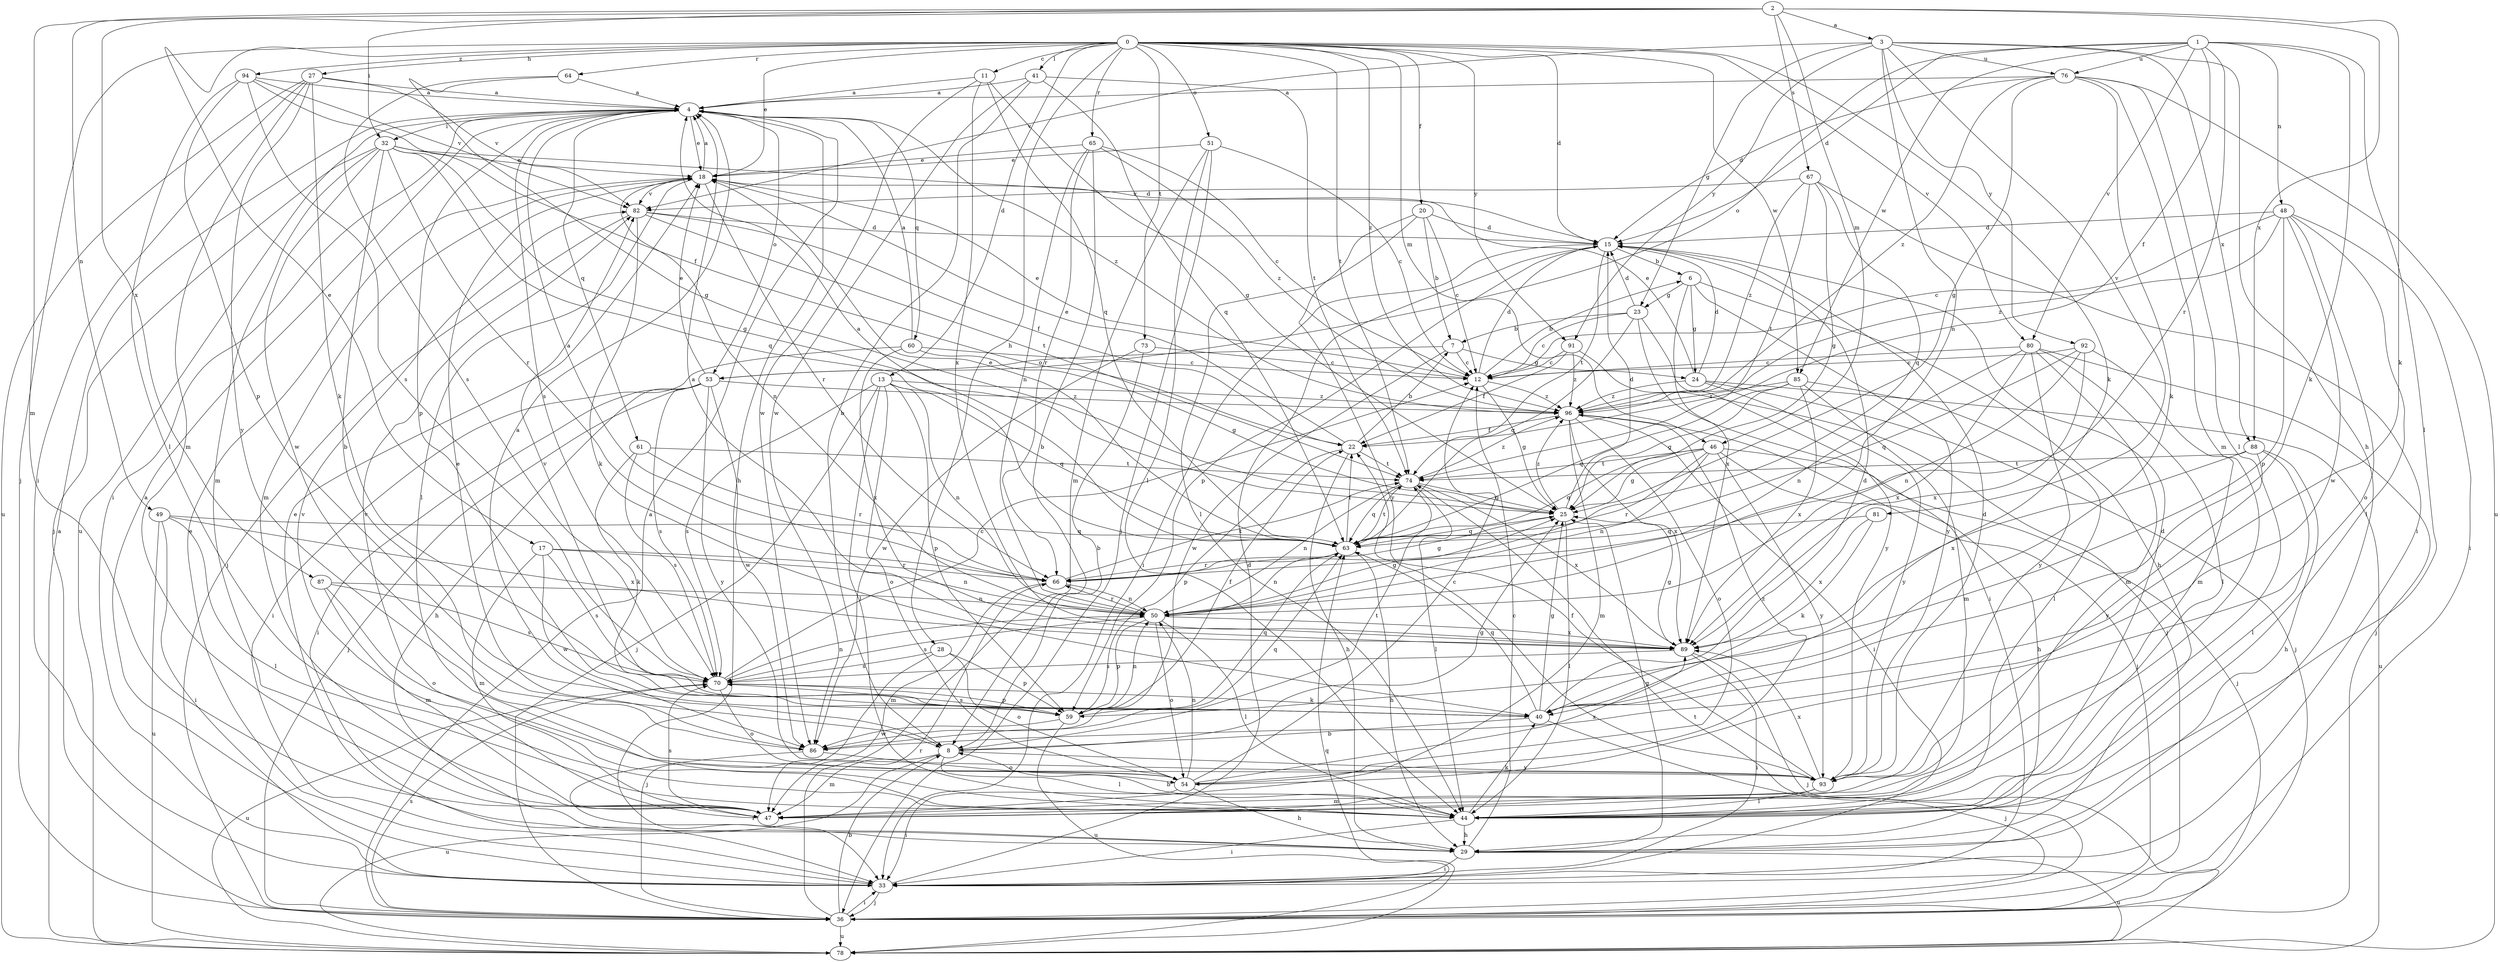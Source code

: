 strict digraph  {
0;
1;
2;
3;
4;
6;
7;
8;
11;
12;
13;
15;
17;
18;
20;
22;
23;
24;
25;
27;
28;
29;
32;
33;
36;
40;
41;
44;
46;
47;
48;
49;
50;
51;
53;
54;
59;
60;
61;
63;
64;
65;
66;
67;
70;
73;
74;
76;
78;
80;
81;
82;
85;
86;
87;
88;
89;
91;
92;
93;
94;
96;
0 -> 11  [label=c];
0 -> 13  [label=d];
0 -> 15  [label=d];
0 -> 17  [label=e];
0 -> 18  [label=e];
0 -> 20  [label=f];
0 -> 27  [label=h];
0 -> 28  [label=h];
0 -> 36  [label=j];
0 -> 40  [label=k];
0 -> 41  [label=l];
0 -> 46  [label=m];
0 -> 51  [label=o];
0 -> 64  [label=r];
0 -> 65  [label=r];
0 -> 73  [label=t];
0 -> 74  [label=t];
0 -> 80  [label=v];
0 -> 85  [label=w];
0 -> 91  [label=y];
0 -> 94  [label=z];
0 -> 96  [label=z];
1 -> 15  [label=d];
1 -> 22  [label=f];
1 -> 40  [label=k];
1 -> 44  [label=l];
1 -> 48  [label=n];
1 -> 53  [label=o];
1 -> 66  [label=r];
1 -> 76  [label=u];
1 -> 80  [label=v];
1 -> 85  [label=w];
2 -> 3  [label=a];
2 -> 32  [label=i];
2 -> 40  [label=k];
2 -> 46  [label=m];
2 -> 47  [label=m];
2 -> 49  [label=n];
2 -> 67  [label=s];
2 -> 87  [label=x];
2 -> 88  [label=x];
3 -> 23  [label=g];
3 -> 29  [label=h];
3 -> 50  [label=n];
3 -> 76  [label=u];
3 -> 81  [label=v];
3 -> 82  [label=v];
3 -> 88  [label=x];
3 -> 91  [label=y];
3 -> 92  [label=y];
4 -> 18  [label=e];
4 -> 29  [label=h];
4 -> 32  [label=i];
4 -> 33  [label=i];
4 -> 53  [label=o];
4 -> 59  [label=p];
4 -> 60  [label=q];
4 -> 61  [label=q];
4 -> 70  [label=s];
4 -> 78  [label=u];
4 -> 96  [label=z];
6 -> 23  [label=g];
6 -> 24  [label=g];
6 -> 29  [label=h];
6 -> 89  [label=x];
6 -> 93  [label=y];
7 -> 12  [label=c];
7 -> 24  [label=g];
7 -> 53  [label=o];
7 -> 86  [label=w];
8 -> 4  [label=a];
8 -> 25  [label=g];
8 -> 44  [label=l];
8 -> 47  [label=m];
8 -> 74  [label=t];
8 -> 78  [label=u];
8 -> 93  [label=y];
11 -> 4  [label=a];
11 -> 25  [label=g];
11 -> 63  [label=q];
11 -> 86  [label=w];
11 -> 89  [label=x];
12 -> 6  [label=b];
12 -> 15  [label=d];
12 -> 18  [label=e];
12 -> 25  [label=g];
12 -> 96  [label=z];
13 -> 36  [label=j];
13 -> 44  [label=l];
13 -> 50  [label=n];
13 -> 54  [label=o];
13 -> 59  [label=p];
13 -> 63  [label=q];
13 -> 70  [label=s];
13 -> 96  [label=z];
15 -> 6  [label=b];
15 -> 33  [label=i];
15 -> 59  [label=p];
15 -> 74  [label=t];
17 -> 47  [label=m];
17 -> 50  [label=n];
17 -> 66  [label=r];
17 -> 70  [label=s];
17 -> 86  [label=w];
18 -> 4  [label=a];
18 -> 44  [label=l];
18 -> 47  [label=m];
18 -> 50  [label=n];
18 -> 66  [label=r];
18 -> 82  [label=v];
20 -> 7  [label=b];
20 -> 12  [label=c];
20 -> 15  [label=d];
20 -> 44  [label=l];
20 -> 93  [label=y];
22 -> 7  [label=b];
22 -> 18  [label=e];
22 -> 29  [label=h];
22 -> 59  [label=p];
22 -> 74  [label=t];
23 -> 7  [label=b];
23 -> 12  [label=c];
23 -> 15  [label=d];
23 -> 33  [label=i];
23 -> 63  [label=q];
23 -> 93  [label=y];
24 -> 15  [label=d];
24 -> 18  [label=e];
24 -> 36  [label=j];
24 -> 78  [label=u];
24 -> 93  [label=y];
24 -> 96  [label=z];
25 -> 15  [label=d];
25 -> 44  [label=l];
25 -> 63  [label=q];
25 -> 96  [label=z];
27 -> 4  [label=a];
27 -> 33  [label=i];
27 -> 40  [label=k];
27 -> 47  [label=m];
27 -> 78  [label=u];
27 -> 82  [label=v];
27 -> 93  [label=y];
28 -> 36  [label=j];
28 -> 54  [label=o];
28 -> 59  [label=p];
28 -> 70  [label=s];
29 -> 12  [label=c];
29 -> 18  [label=e];
29 -> 25  [label=g];
29 -> 33  [label=i];
29 -> 78  [label=u];
32 -> 8  [label=b];
32 -> 15  [label=d];
32 -> 18  [label=e];
32 -> 25  [label=g];
32 -> 36  [label=j];
32 -> 47  [label=m];
32 -> 63  [label=q];
32 -> 66  [label=r];
32 -> 86  [label=w];
33 -> 4  [label=a];
33 -> 15  [label=d];
33 -> 18  [label=e];
33 -> 36  [label=j];
36 -> 4  [label=a];
36 -> 8  [label=b];
36 -> 33  [label=i];
36 -> 66  [label=r];
36 -> 70  [label=s];
36 -> 78  [label=u];
40 -> 8  [label=b];
40 -> 15  [label=d];
40 -> 25  [label=g];
40 -> 36  [label=j];
40 -> 63  [label=q];
40 -> 82  [label=v];
41 -> 4  [label=a];
41 -> 8  [label=b];
41 -> 63  [label=q];
41 -> 74  [label=t];
41 -> 86  [label=w];
44 -> 8  [label=b];
44 -> 15  [label=d];
44 -> 29  [label=h];
44 -> 33  [label=i];
44 -> 40  [label=k];
44 -> 82  [label=v];
46 -> 25  [label=g];
46 -> 29  [label=h];
46 -> 36  [label=j];
46 -> 50  [label=n];
46 -> 63  [label=q];
46 -> 66  [label=r];
46 -> 74  [label=t];
46 -> 93  [label=y];
47 -> 70  [label=s];
47 -> 82  [label=v];
48 -> 12  [label=c];
48 -> 15  [label=d];
48 -> 33  [label=i];
48 -> 44  [label=l];
48 -> 54  [label=o];
48 -> 59  [label=p];
48 -> 86  [label=w];
48 -> 96  [label=z];
49 -> 33  [label=i];
49 -> 44  [label=l];
49 -> 63  [label=q];
49 -> 78  [label=u];
49 -> 89  [label=x];
50 -> 25  [label=g];
50 -> 44  [label=l];
50 -> 54  [label=o];
50 -> 59  [label=p];
50 -> 66  [label=r];
50 -> 70  [label=s];
50 -> 89  [label=x];
51 -> 12  [label=c];
51 -> 18  [label=e];
51 -> 36  [label=j];
51 -> 44  [label=l];
51 -> 47  [label=m];
53 -> 18  [label=e];
53 -> 29  [label=h];
53 -> 33  [label=i];
53 -> 36  [label=j];
53 -> 70  [label=s];
53 -> 86  [label=w];
53 -> 93  [label=y];
53 -> 96  [label=z];
54 -> 12  [label=c];
54 -> 29  [label=h];
54 -> 33  [label=i];
54 -> 50  [label=n];
54 -> 89  [label=x];
54 -> 96  [label=z];
59 -> 22  [label=f];
59 -> 50  [label=n];
59 -> 63  [label=q];
59 -> 70  [label=s];
59 -> 78  [label=u];
59 -> 86  [label=w];
60 -> 4  [label=a];
60 -> 12  [label=c];
60 -> 25  [label=g];
60 -> 33  [label=i];
60 -> 89  [label=x];
61 -> 40  [label=k];
61 -> 66  [label=r];
61 -> 70  [label=s];
61 -> 74  [label=t];
63 -> 4  [label=a];
63 -> 18  [label=e];
63 -> 22  [label=f];
63 -> 29  [label=h];
63 -> 50  [label=n];
63 -> 66  [label=r];
63 -> 74  [label=t];
64 -> 4  [label=a];
64 -> 25  [label=g];
64 -> 70  [label=s];
65 -> 8  [label=b];
65 -> 12  [label=c];
65 -> 18  [label=e];
65 -> 50  [label=n];
65 -> 66  [label=r];
65 -> 96  [label=z];
66 -> 4  [label=a];
66 -> 25  [label=g];
66 -> 47  [label=m];
66 -> 50  [label=n];
66 -> 74  [label=t];
67 -> 25  [label=g];
67 -> 33  [label=i];
67 -> 63  [label=q];
67 -> 74  [label=t];
67 -> 82  [label=v];
67 -> 96  [label=z];
70 -> 12  [label=c];
70 -> 40  [label=k];
70 -> 50  [label=n];
70 -> 54  [label=o];
70 -> 59  [label=p];
70 -> 78  [label=u];
73 -> 8  [label=b];
73 -> 12  [label=c];
73 -> 86  [label=w];
74 -> 25  [label=g];
74 -> 44  [label=l];
74 -> 50  [label=n];
74 -> 63  [label=q];
74 -> 89  [label=x];
74 -> 96  [label=z];
76 -> 4  [label=a];
76 -> 15  [label=d];
76 -> 25  [label=g];
76 -> 40  [label=k];
76 -> 44  [label=l];
76 -> 47  [label=m];
76 -> 78  [label=u];
76 -> 96  [label=z];
78 -> 4  [label=a];
78 -> 63  [label=q];
78 -> 74  [label=t];
80 -> 12  [label=c];
80 -> 36  [label=j];
80 -> 44  [label=l];
80 -> 47  [label=m];
80 -> 50  [label=n];
80 -> 89  [label=x];
80 -> 93  [label=y];
81 -> 40  [label=k];
81 -> 63  [label=q];
81 -> 89  [label=x];
82 -> 15  [label=d];
82 -> 22  [label=f];
82 -> 36  [label=j];
82 -> 40  [label=k];
82 -> 74  [label=t];
85 -> 25  [label=g];
85 -> 44  [label=l];
85 -> 47  [label=m];
85 -> 63  [label=q];
85 -> 89  [label=x];
85 -> 96  [label=z];
86 -> 18  [label=e];
86 -> 33  [label=i];
86 -> 54  [label=o];
86 -> 63  [label=q];
87 -> 47  [label=m];
87 -> 50  [label=n];
87 -> 54  [label=o];
87 -> 70  [label=s];
88 -> 29  [label=h];
88 -> 44  [label=l];
88 -> 74  [label=t];
88 -> 89  [label=x];
88 -> 93  [label=y];
89 -> 4  [label=a];
89 -> 25  [label=g];
89 -> 33  [label=i];
89 -> 36  [label=j];
89 -> 70  [label=s];
91 -> 12  [label=c];
91 -> 22  [label=f];
91 -> 36  [label=j];
91 -> 96  [label=z];
92 -> 12  [label=c];
92 -> 47  [label=m];
92 -> 50  [label=n];
92 -> 63  [label=q];
92 -> 89  [label=x];
93 -> 15  [label=d];
93 -> 22  [label=f];
93 -> 44  [label=l];
93 -> 47  [label=m];
93 -> 89  [label=x];
94 -> 4  [label=a];
94 -> 22  [label=f];
94 -> 44  [label=l];
94 -> 59  [label=p];
94 -> 70  [label=s];
94 -> 82  [label=v];
96 -> 22  [label=f];
96 -> 33  [label=i];
96 -> 36  [label=j];
96 -> 47  [label=m];
96 -> 54  [label=o];
96 -> 89  [label=x];
}

